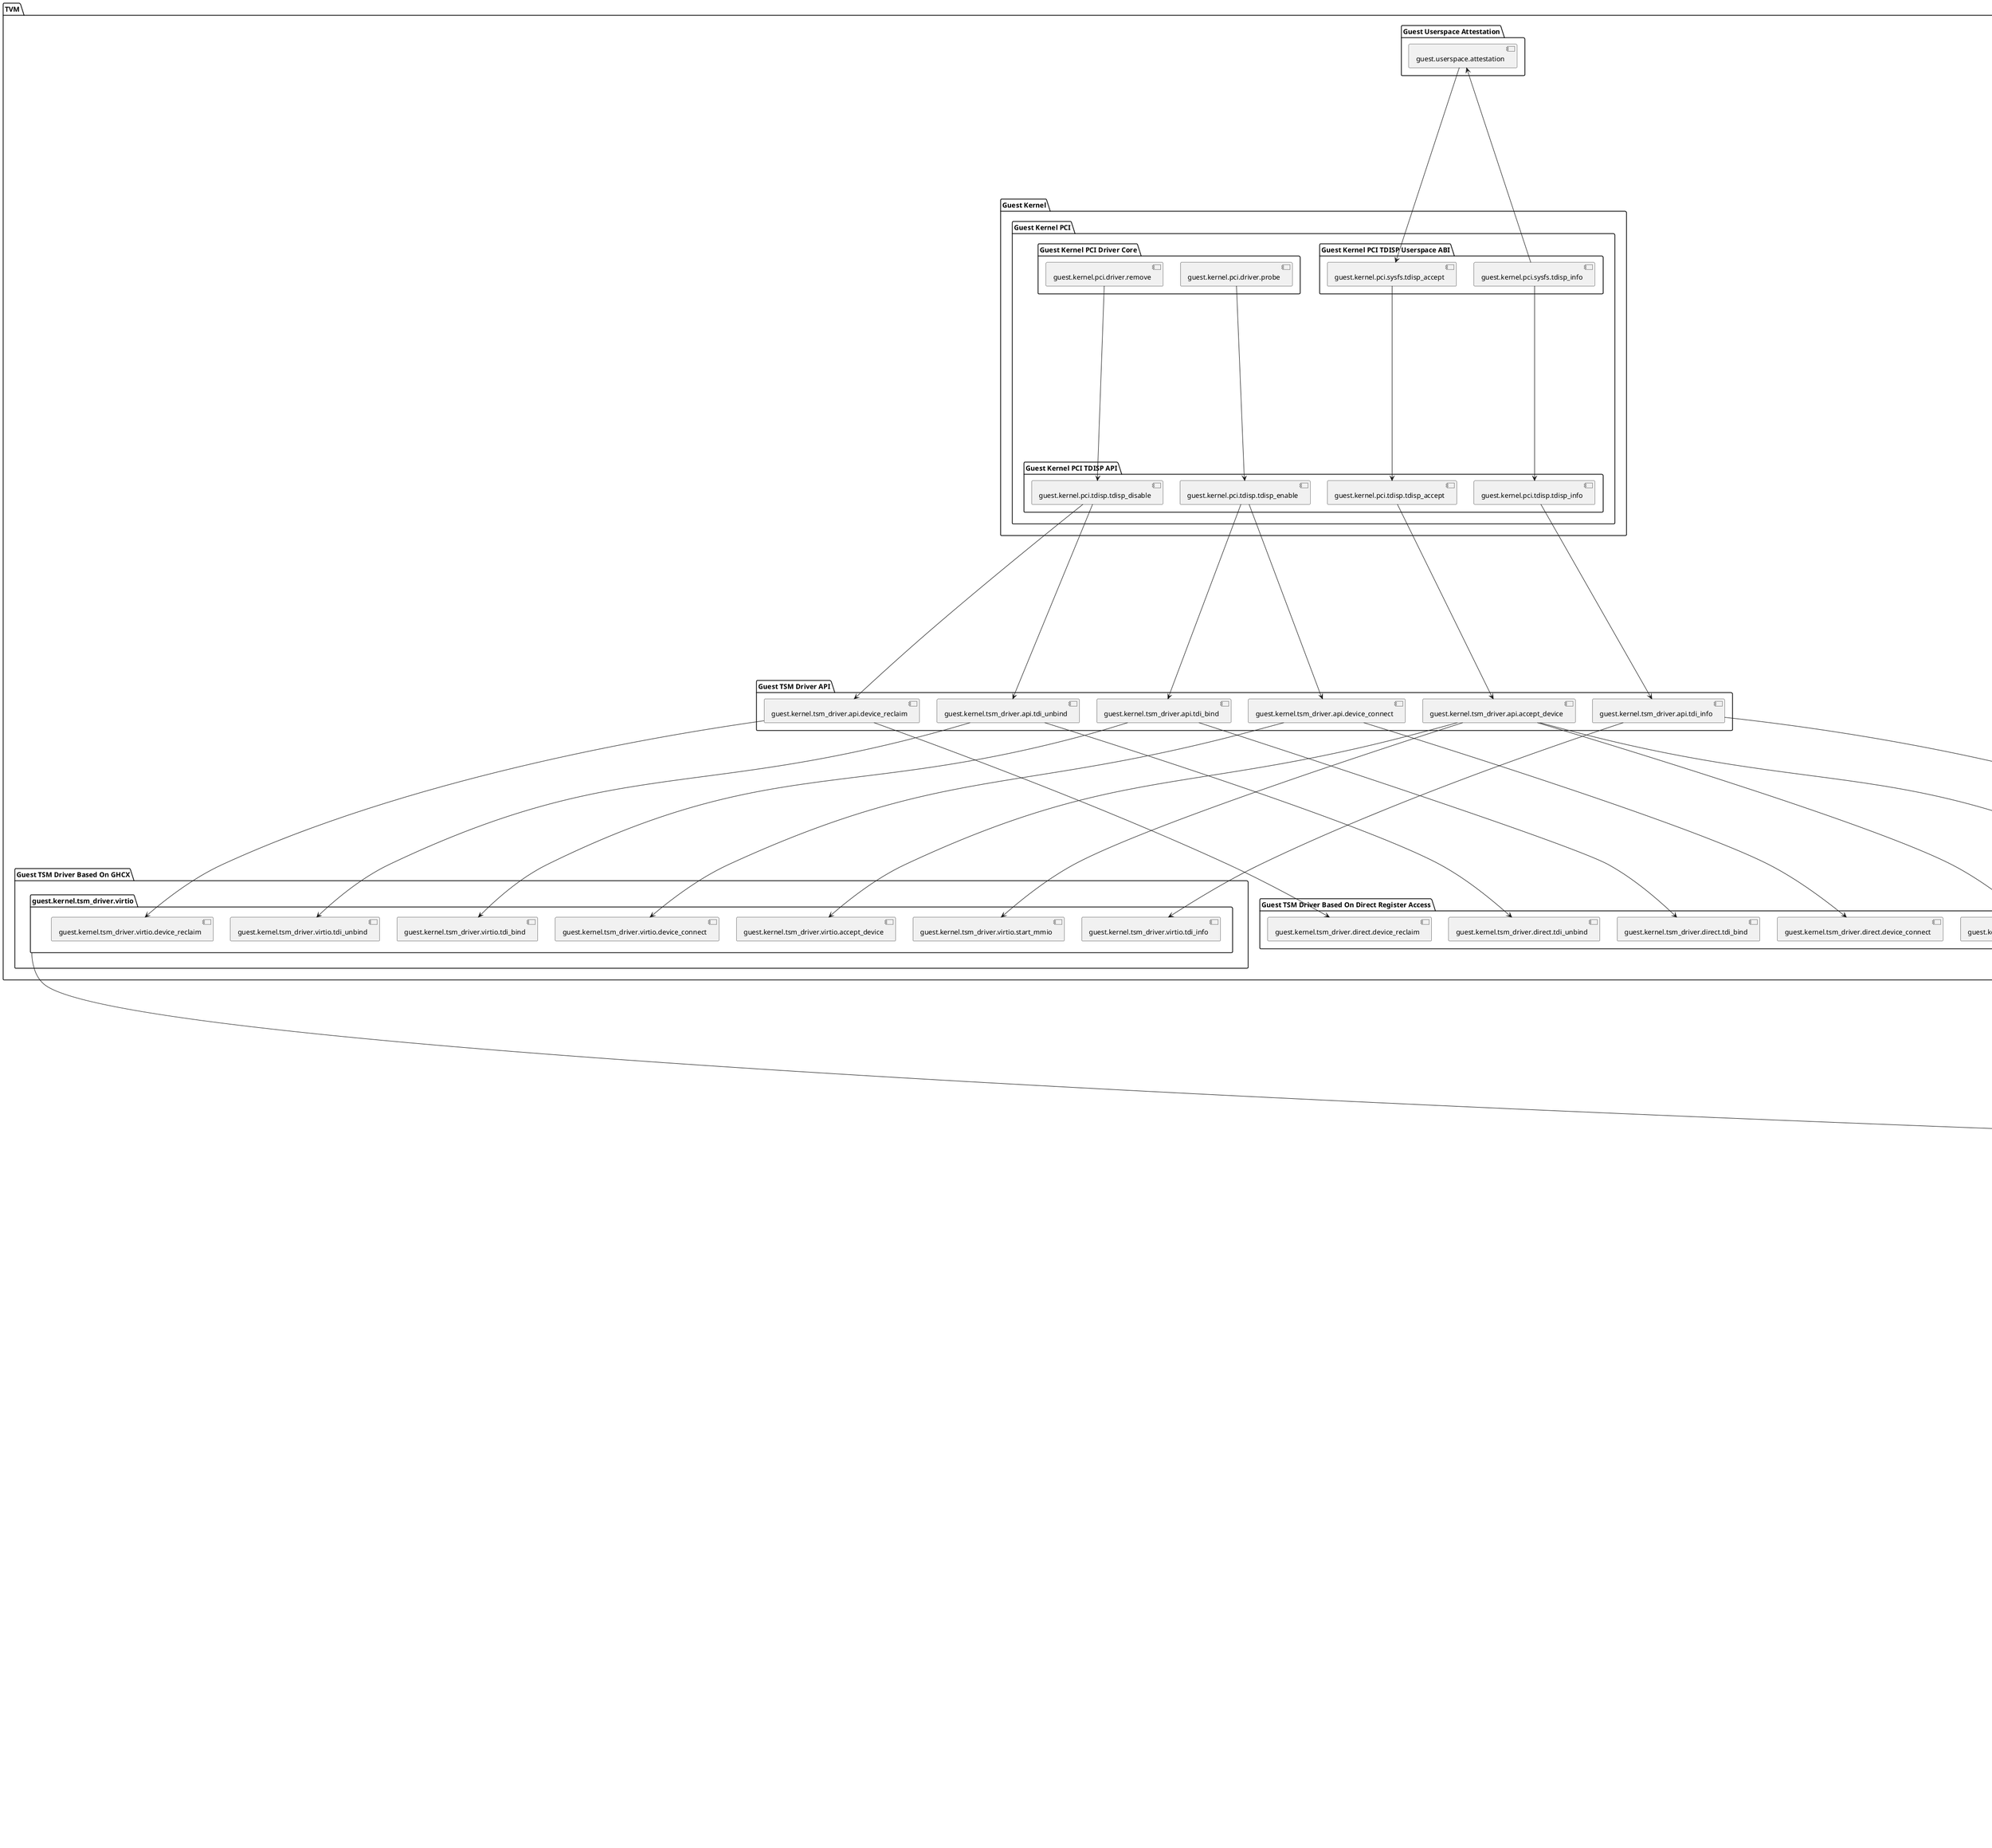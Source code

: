 @startuml
skinparam ranksep 400

package "TDISP PCI Device" {
	package "Configuration Space" {
		[pci_device.doe]
	}
}

package "Host" {
	package "Host Kernel" {
		package "Host Kernel KVM" {
			[host.kernel.kvm.tvm_exit_handler]
			[host.kernel.kvm.vcpu_run]
			[host.kernel.kvm.intel.tpa_command_dispatcher]
		}
		package "Host Kernel PCI" {
			package "Host Kernel PCI TDISP Userspace ABI" {
				[host.kernel.pci.sysfs.tdisp_enable]
				[host.kernel.pci.sysfs.tdisp_disable]
				[host.kernel.pci.sysfs.tdisp_info]
			}
			package "Host Kernel PCI TDISP API" {
				[host.kernel.pci.tdisp.tdisp_enable]
				[host.kernel.pci.tdisp.tdisp_disable]
				[host.kernel.pci.tdisp.tdisp_info]
			}
		}
		package "Host Kernel DOE Driver" {
			[host.kernel.doe_driver.read_write_message]
		}
	}

	package "Host TVM QEMU" {
		[host.tvm.qemu.vcpu_thread]
	}

	package "Host TSM Driver API" {
		[host.kernel.tsm_driver.api.device_connect]
		[host.kernel.tsm_driver.api.device_reclaim]
		[host.kernel.tsm_driver.api.tdi_bind]
		[host.kernel.tsm_driver.api.tdi_unbind]
		[host.kernel.tsm_driver.api.tdi_info]
	}

	package "Intel Host TSM Driver" {
		package host.kernel.tsm_driver.intel {
			[host.kernel.tsm_driver.intel.device_connect]
			[host.kernel.tsm_driver.intel.device_reclaim]
			[host.kernel.tsm_driver.intel.tdi_bind]
			[host.kernel.tsm_driver.intel.tdi_unbind]
			[host.kernel.tsm_driver.intel.tdi_info]
			[host.kernel.tsm_driver.intel.tpa_command_channel]
		}
	}

	package "AMD Host TSM Driver" {
		package host.kernel.tsm_driver.amd {
			[host.kernel.tsm_driver.amd.device_connect]
			[host.kernel.tsm_driver.amd.device_reclaim]
			[host.kernel.tsm_driver.amd.tdi_bind]
			[host.kernel.tsm_driver.amd.tdi_unbind]
			[host.kernel.tsm_driver.amd.tdi_info]
		}
	}

	package "Host TPA QEMU" {
		[host.tpa.qemu.vcpu_thread]
		package "SPDM/TDCM/TPA Service" {
			[host.tpa.qemu.intel.tpa_service_thread]
		}
	}
}

package "Intel TDX Module" {
	[tsm.intel.tdx_module]
}

package "AMD PSP Firmware" {
	[tsm.amd.psp_firmware]
}

package "TVM" {
	package "Guest Kernel" {
		package "Guest Kernel PCI" {
			package "Guest Kernel PCI TDISP Userspace ABI" {
				[guest.kernel.pci.sysfs.tdisp_info]
				[guest.kernel.pci.sysfs.tdisp_accept]
			}

			package "Guest Kernel PCI Driver Core" {
				[guest.kernel.pci.driver.probe]
				[guest.kernel.pci.driver.remove]
			}

			package "Guest Kernel PCI TDISP API" {
				[guest.kernel.pci.tdisp.tdisp_enable]
				[guest.kernel.pci.tdisp.tdisp_disable]
				[guest.kernel.pci.tdisp.tdisp_info]
				[guest.kernel.pci.tdisp.tdisp_accept]
			}
		}
	}

	package "Guest TSM Driver API" {
		[guest.kernel.tsm_driver.api.device_connect]
		[guest.kernel.tsm_driver.api.device_reclaim]
		[guest.kernel.tsm_driver.api.tdi_bind]
		[guest.kernel.tsm_driver.api.tdi_unbind]
		[guest.kernel.tsm_driver.api.tdi_info]
		[guest.kernel.tsm_driver.api.accept_device]
	}

	package "Guest TSM Driver Based On GHCX" {
		package guest.kernel.tsm_driver.virtio {
			[guest.kernel.tsm_driver.virtio.device_connect]
			[guest.kernel.tsm_driver.virtio.device_reclaim]
			[guest.kernel.tsm_driver.virtio.tdi_bind]
			[guest.kernel.tsm_driver.virtio.tdi_unbind]
			[guest.kernel.tsm_driver.virtio.tdi_info]
			[guest.kernel.tsm_driver.virtio.accept_device]
			[guest.kernel.tsm_driver.virtio.start_mmio]
		}
	}

	package "Guest TSM Driver Based On Direct Register Access" {
		[guest.kernel.tsm_driver.direct.device_connect]
		[guest.kernel.tsm_driver.direct.device_reclaim]
		[guest.kernel.tsm_driver.direct.tdi_bind]
		[guest.kernel.tsm_driver.direct.tdi_unbind]
		[guest.kernel.tsm_driver.direct.tdi_info]
		[guest.kernel.tsm_driver.direct.accept_device]
		[guest.kernel.tsm_driver.direct.start_mmio]
	}

	package "Guest Userspace Attestation" {
		[guest.userspace.attestation]
	}
}

'Guest controls the TDISP device via TSM
host.tvm.qemu.vcpu_thread <--> host.kernel.kvm.vcpu_run
host.kernel.kvm.tvm_exit_handler <--> host.kernel.kvm.vcpu_run

host.tvm.qemu.vcpu_thread --> host.kernel.pci.sysfs.tdisp_enable
host.tvm.qemu.vcpu_thread --> host.kernel.pci.sysfs.tdisp_disable
host.tvm.qemu.vcpu_thread --> host.kernel.pci.sysfs.tdisp_info

'Host userspace TDISP control ABI talks to HOST PCI TDISP routines
host.kernel.pci.sysfs.tdisp_enable -->host.kernel.pci.tdisp.tdisp_enable
host.kernel.pci.sysfs.tdisp_disable -->host.kernel.pci.tdisp.tdisp_disable
host.kernel.pci.sysfs.tdisp_info -->host.kernel.pci.tdisp.tdisp_info

'Host TSM driver controls DOE via DOE driver
host.kernel.tsm_driver.amd --> host.kernel.doe_driver.read_write_message
host.kernel.tsm_driver.intel --> host.kernel.doe_driver.read_write_message

'Host DOE driver reads/writes device DOE
host.kernel.doe_driver.read_write_message --> pci_device.doe

'Host PCI TDISP talks to TSM Driver API
host.kernel.pci.tdisp.tdisp_enable --> host.kernel.tsm_driver.api.device_connect
host.kernel.pci.tdisp.tdisp_enable --> host.kernel.tsm_driver.api.tdi_bind
host.kernel.pci.tdisp.tdisp_disable --> host.kernel.tsm_driver.api.device_reclaim
host.kernel.pci.tdisp.tdisp_disable --> host.kernel.tsm_driver.api.tdi_unbind
host.kernel.pci.tdisp.tdisp_info --> host.kernel.tsm_driver.api.tdi_info

'Host TSM driver APIs call vendor-specific TSM driver
host.kernel.tsm_driver.api.device_connect --> host.kernel.tsm_driver.amd.device_connect
host.kernel.tsm_driver.api.device_reclaim --> host.kernel.tsm_driver.amd.device_reclaim
host.kernel.tsm_driver.api.tdi_bind --> host.kernel.tsm_driver.amd.tdi_bind
host.kernel.tsm_driver.api.tdi_unbind --> host.kernel.tsm_driver.amd.tdi_unbind
host.kernel.tsm_driver.api.tdi_info --> host.kernel.tsm_driver.amd.tdi_info

host.kernel.tsm_driver.api.device_connect --> host.kernel.tsm_driver.intel.device_connect
host.kernel.tsm_driver.api.device_reclaim --> host.kernel.tsm_driver.intel.device_reclaim
host.kernel.tsm_driver.api.tdi_bind --> host.kernel.tsm_driver.intel.tdi_bind
host.kernel.tsm_driver.api.tdi_unbind --> host.kernel.tsm_driver.intel.tdi_unbind
host.kernel.tsm_driver.api.tdi_info --> host.kernel.tsm_driver.intel.tdi_info

'Intel TSM driver talks to TPA
host.kernel.tsm_driver.intel.device_connect --> host.kernel.tsm_driver.intel.tpa_command_channel
host.kernel.tsm_driver.intel.device_reclaim --> host.kernel.tsm_driver.intel.tpa_command_channel
host.kernel.tsm_driver.intel.tdi_bind --> host.kernel.tsm_driver.intel.tpa_command_channel
host.kernel.tsm_driver.intel.tdi_unbind --> host.kernel.tsm_driver.intel.tpa_command_channel
host.kernel.tsm_driver.intel.tdi_info --> host.kernel.tsm_driver.intel.tpa_command_channel

'Intel Host TSM Driver talks to TPA
host.kernel.tsm_driver.intel.tpa_command_channel <--> host.tpa.qemu.intel.tpa_service_thread
host.kernel.kvm.tvm_exit_handler <--> host.kernel.kvm.intel.tpa_command_dispatcher
host.tpa.qemu.vcpu_thread <--> host.kernel.kvm.vcpu_run

'TPA talks to Intel TDX module
host.kernel.kvm.intel.tpa_command_dispatcher <--> tsm.intel.tdx_module

'AMD Host TSM Driver talks to AMD PSP firmware
host.kernel.tsm_driver.amd --> tsm.amd.psp_firmware

'Guest Attestation talks to Guest Kernel PCI TDISP Userspace ABI
guest.userspace.attestation --> guest.kernel.pci.sysfs.tdisp_accept
guest.userspace.attestation <-- guest.kernel.pci.sysfs.tdisp_info

'Guest Kernel PCI TDISP Userspace ABI talks to Guest Kernel PCI TDISP API
guest.kernel.pci.driver.probe --> guest.kernel.pci.tdisp.tdisp_enable
guest.kernel.pci.driver.remove --> guest.kernel.pci.tdisp.tdisp_disable
guest.kernel.pci.sysfs.tdisp_info --> guest.kernel.pci.tdisp.tdisp_info
guest.kernel.pci.sysfs.tdisp_accept --> guest.kernel.pci.tdisp.tdisp_accept

'Guest Kernel PCI TDISP API talks to Guest TSM driver APIs
guest.kernel.pci.tdisp.tdisp_enable --> guest.kernel.tsm_driver.api.device_connect
guest.kernel.pci.tdisp.tdisp_enable --> guest.kernel.tsm_driver.api.tdi_bind
guest.kernel.pci.tdisp.tdisp_disable --> guest.kernel.tsm_driver.api.device_reclaim
guest.kernel.pci.tdisp.tdisp_disable --> guest.kernel.tsm_driver.api.tdi_unbind
guest.kernel.pci.tdisp.tdisp_accept --> guest.kernel.tsm_driver.api.accept_device
guest.kernel.pci.tdisp.tdisp_info --> guest.kernel.tsm_driver.api.tdi_info

'Guest TSM driver APIs call generic TSM driver based on GHCX
guest.kernel.tsm_driver.api.device_connect --> guest.kernel.tsm_driver.virtio.device_connect
guest.kernel.tsm_driver.api.device_reclaim --> guest.kernel.tsm_driver.virtio.device_reclaim
guest.kernel.tsm_driver.api.tdi_bind --> guest.kernel.tsm_driver.virtio.tdi_bind
guest.kernel.tsm_driver.api.tdi_unbind --> guest.kernel.tsm_driver.virtio.tdi_unbind
guest.kernel.tsm_driver.api.tdi_info --> guest.kernel.tsm_driver.virtio.tdi_info
guest.kernel.tsm_driver.api.accept_device --> guest.kernel.tsm_driver.virtio.accept_device
guest.kernel.tsm_driver.api.accept_device --> guest.kernel.tsm_driver.virtio.start_mmio

'Guest TSM driver APIs call generic TSM driver based on direct register access
guest.kernel.tsm_driver.api.device_connect --> guest.kernel.tsm_driver.direct.device_connect
guest.kernel.tsm_driver.api.device_reclaim --> guest.kernel.tsm_driver.direct.device_reclaim
guest.kernel.tsm_driver.api.tdi_bind --> guest.kernel.tsm_driver.direct.tdi_bind
guest.kernel.tsm_driver.api.tdi_unbind --> guest.kernel.tsm_driver.direct.tdi_unbind
guest.kernel.tsm_driver.api.tdi_info --> guest.kernel.tsm_driver.direct.tdi_info
guest.kernel.tsm_driver.api.accept_device --> guest.kernel.tsm_driver.direct.accept_device
guest.kernel.tsm_driver.api.accept_device --> guest.kernel.tsm_driver.direct.start_mmio

'Guest TSM driver talks to host VMM
guest.kernel.tsm_driver.virtio --> tsm.intel.tdx_module

'Exit to VMM
tsm.intel.tdx_module --> host.kernel.kvm.tvm_exit_handler

@enduml
